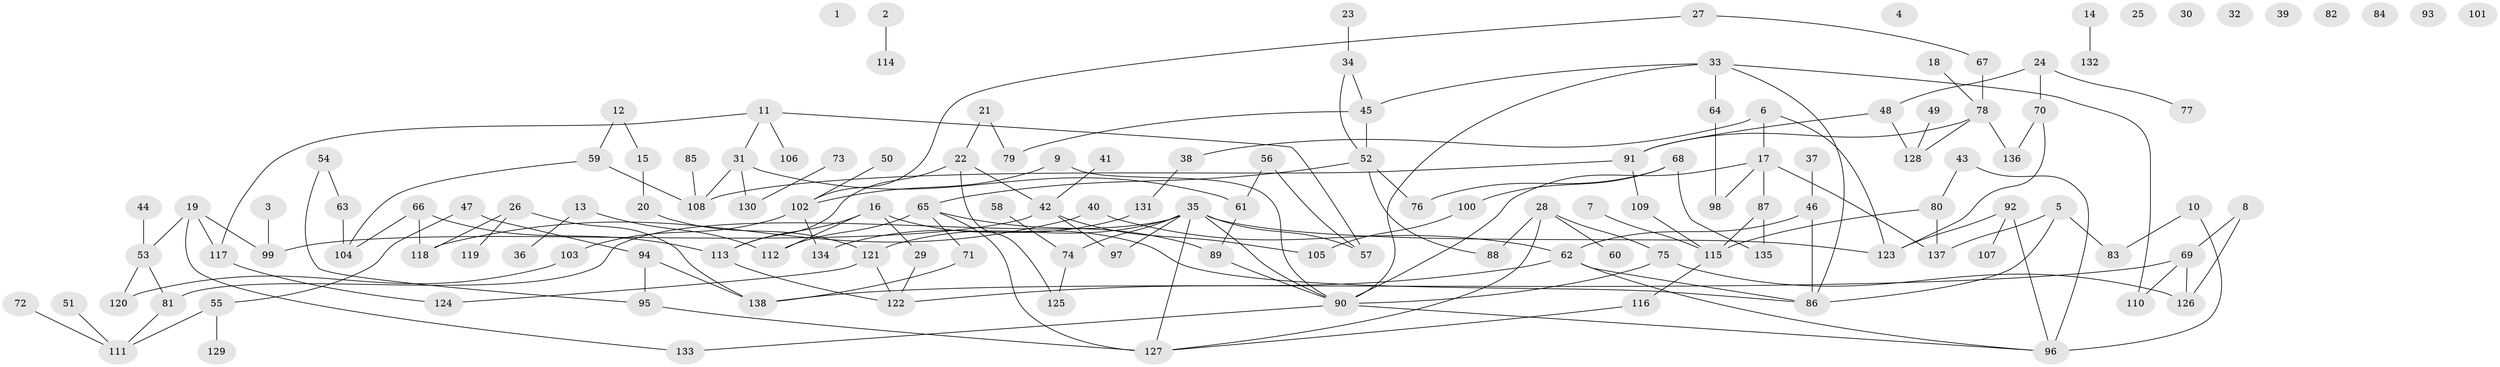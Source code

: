 // Generated by graph-tools (version 1.1) at 2025/33/03/09/25 02:33:35]
// undirected, 138 vertices, 172 edges
graph export_dot {
graph [start="1"]
  node [color=gray90,style=filled];
  1;
  2;
  3;
  4;
  5;
  6;
  7;
  8;
  9;
  10;
  11;
  12;
  13;
  14;
  15;
  16;
  17;
  18;
  19;
  20;
  21;
  22;
  23;
  24;
  25;
  26;
  27;
  28;
  29;
  30;
  31;
  32;
  33;
  34;
  35;
  36;
  37;
  38;
  39;
  40;
  41;
  42;
  43;
  44;
  45;
  46;
  47;
  48;
  49;
  50;
  51;
  52;
  53;
  54;
  55;
  56;
  57;
  58;
  59;
  60;
  61;
  62;
  63;
  64;
  65;
  66;
  67;
  68;
  69;
  70;
  71;
  72;
  73;
  74;
  75;
  76;
  77;
  78;
  79;
  80;
  81;
  82;
  83;
  84;
  85;
  86;
  87;
  88;
  89;
  90;
  91;
  92;
  93;
  94;
  95;
  96;
  97;
  98;
  99;
  100;
  101;
  102;
  103;
  104;
  105;
  106;
  107;
  108;
  109;
  110;
  111;
  112;
  113;
  114;
  115;
  116;
  117;
  118;
  119;
  120;
  121;
  122;
  123;
  124;
  125;
  126;
  127;
  128;
  129;
  130;
  131;
  132;
  133;
  134;
  135;
  136;
  137;
  138;
  2 -- 114;
  3 -- 99;
  5 -- 83;
  5 -- 86;
  5 -- 137;
  6 -- 17;
  6 -- 38;
  6 -- 123;
  7 -- 115;
  8 -- 69;
  8 -- 126;
  9 -- 90;
  9 -- 102;
  10 -- 83;
  10 -- 96;
  11 -- 31;
  11 -- 57;
  11 -- 106;
  11 -- 117;
  12 -- 15;
  12 -- 59;
  13 -- 36;
  13 -- 112;
  14 -- 132;
  15 -- 20;
  16 -- 29;
  16 -- 86;
  16 -- 112;
  16 -- 113;
  17 -- 87;
  17 -- 90;
  17 -- 98;
  17 -- 137;
  18 -- 78;
  19 -- 53;
  19 -- 99;
  19 -- 117;
  19 -- 133;
  20 -- 121;
  21 -- 22;
  21 -- 79;
  22 -- 42;
  22 -- 113;
  22 -- 125;
  23 -- 34;
  24 -- 48;
  24 -- 70;
  24 -- 77;
  26 -- 118;
  26 -- 119;
  26 -- 138;
  27 -- 67;
  27 -- 102;
  28 -- 60;
  28 -- 75;
  28 -- 88;
  28 -- 127;
  29 -- 122;
  31 -- 61;
  31 -- 108;
  31 -- 130;
  33 -- 45;
  33 -- 64;
  33 -- 86;
  33 -- 90;
  33 -- 110;
  34 -- 45;
  34 -- 52;
  35 -- 57;
  35 -- 74;
  35 -- 81;
  35 -- 90;
  35 -- 97;
  35 -- 121;
  35 -- 123;
  35 -- 127;
  37 -- 46;
  38 -- 131;
  40 -- 62;
  40 -- 118;
  41 -- 42;
  42 -- 97;
  42 -- 99;
  42 -- 105;
  43 -- 80;
  43 -- 96;
  44 -- 53;
  45 -- 52;
  45 -- 79;
  46 -- 62;
  46 -- 86;
  47 -- 55;
  47 -- 94;
  48 -- 91;
  48 -- 128;
  49 -- 128;
  50 -- 102;
  51 -- 111;
  52 -- 65;
  52 -- 76;
  52 -- 88;
  53 -- 81;
  53 -- 120;
  54 -- 63;
  54 -- 95;
  55 -- 111;
  55 -- 129;
  56 -- 57;
  56 -- 61;
  58 -- 74;
  59 -- 104;
  59 -- 108;
  61 -- 89;
  62 -- 86;
  62 -- 96;
  62 -- 122;
  63 -- 104;
  64 -- 98;
  65 -- 71;
  65 -- 89;
  65 -- 112;
  65 -- 127;
  66 -- 104;
  66 -- 113;
  66 -- 118;
  67 -- 78;
  68 -- 76;
  68 -- 100;
  68 -- 135;
  69 -- 110;
  69 -- 126;
  69 -- 138;
  70 -- 123;
  70 -- 136;
  71 -- 138;
  72 -- 111;
  73 -- 130;
  74 -- 125;
  75 -- 90;
  75 -- 126;
  78 -- 91;
  78 -- 128;
  78 -- 136;
  80 -- 115;
  80 -- 137;
  81 -- 111;
  85 -- 108;
  87 -- 115;
  87 -- 135;
  89 -- 90;
  90 -- 96;
  90 -- 133;
  91 -- 108;
  91 -- 109;
  92 -- 96;
  92 -- 107;
  92 -- 123;
  94 -- 95;
  94 -- 138;
  95 -- 127;
  100 -- 105;
  102 -- 103;
  102 -- 134;
  103 -- 120;
  109 -- 115;
  113 -- 122;
  115 -- 116;
  116 -- 127;
  117 -- 124;
  121 -- 122;
  121 -- 124;
  131 -- 134;
}
